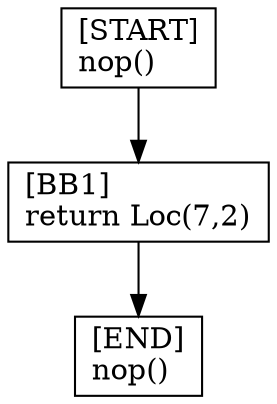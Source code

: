 digraph {
  node [shape=box]
  END [label="[END]\lnop()\l"];
  START [label="[START]\lnop()\l"];
  BB1 [label="[BB1]\lreturn Loc(7,2)\l"];
  START -> BB1;
  BB1 -> END;
}
